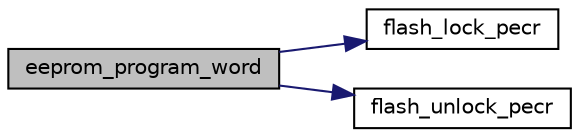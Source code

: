 digraph "eeprom_program_word"
{
  edge [fontname="Helvetica",fontsize="10",labelfontname="Helvetica",labelfontsize="10"];
  node [fontname="Helvetica",fontsize="10",shape=record];
  rankdir="LR";
  Node1 [label="eeprom_program_word",height=0.2,width=0.4,color="black", fillcolor="grey75", style="filled", fontcolor="black"];
  Node1 -> Node2 [color="midnightblue",fontsize="10",style="solid",fontname="Helvetica"];
  Node2 [label="flash_lock_pecr",height=0.2,width=0.4,color="black", fillcolor="white", style="filled",URL="$group__flash__file.html#ga126302d8ca4812cbcb0c8b9bd8a9375a"];
  Node1 -> Node3 [color="midnightblue",fontsize="10",style="solid",fontname="Helvetica"];
  Node3 [label="flash_unlock_pecr",height=0.2,width=0.4,color="black", fillcolor="white", style="filled",URL="$group__flash__file.html#ga2d5f23208c4a0f2f3799cf8dd5302129"];
}
